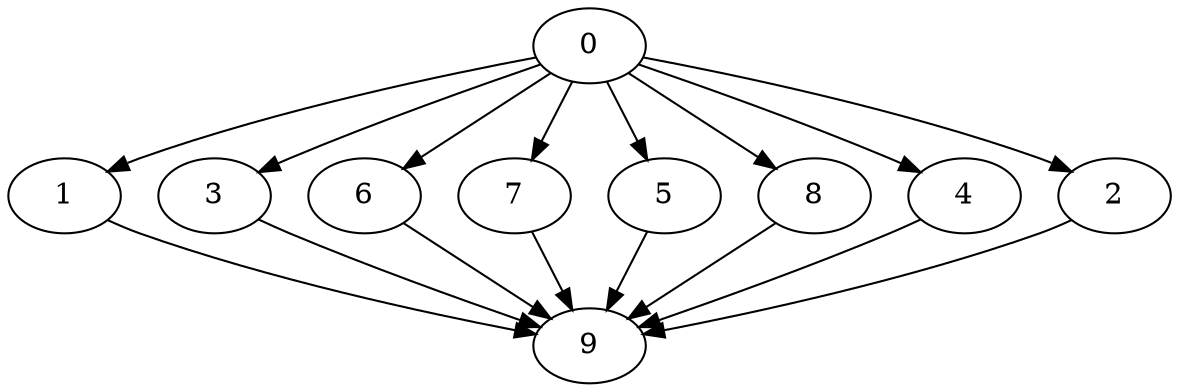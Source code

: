 digraph "Fork_Join_Nodes_10_CCR_1.01_WeightType_Random_GB" {
	graph ["Duplicate states"=0,
		GraphType=F_J,
		"Max states in OPEN"=0,
		Modes="120000ms; topo-ordered tasks, ; Pruning: task equivalence, fixed order ready list, ; F-value: ; Optimisation: best schedule length (\
SL) optimisation on equal, ",
		NumberOfTasks=10,
		"Pruned using list schedule length"=5706,
		"States removed from OPEN"=0,
		TargetSystem="Homogeneous-16",
		"Time to schedule (ms)"=187,
		"Total idle time"=134,
		"Total schedule length"=44,
		"Total sequential time"=94,
		"Total states created"=7170
	];
	0	["Finish time"=12,
		Processor=0,
		"Start time"=0,
		Weight=12];
	1	["Finish time"=25,
		Processor=0,
		"Start time"=12,
		Weight=13];
	0 -> 1	[Weight=6];
	3	["Finish time"=31,
		Processor=1,
		"Start time"=18,
		Weight=13];
	0 -> 3	[Weight=6];
	6	["Finish time"=30,
		Processor=2,
		"Start time"=21,
		Weight=9];
	0 -> 6	[Weight=9];
	7	["Finish time"=25,
		Processor=3,
		"Start time"=16,
		Weight=9];
	0 -> 7	[Weight=4];
	5	["Finish time"=28,
		Processor=4,
		"Start time"=19,
		Weight=9];
	0 -> 5	[Weight=7];
	8	["Finish time"=31,
		Processor=5,
		"Start time"=22,
		Weight=9];
	0 -> 8	[Weight=10];
	4	["Finish time"=21,
		Processor=6,
		"Start time"=14,
		Weight=7];
	0 -> 4	[Weight=2];
	2	["Finish time"=24,
		Processor=7,
		"Start time"=18,
		Weight=6];
	0 -> 2	[Weight=6];
	9	["Finish time"=44,
		Processor=1,
		"Start time"=37,
		Weight=7];
	1 -> 9	[Weight=7];
	3 -> 9	[Weight=7];
	6 -> 9	[Weight=7];
	7 -> 9	[Weight=7];
	5 -> 9	[Weight=6];
	8 -> 9	[Weight=4];
	4 -> 9	[Weight=4];
	2 -> 9	[Weight=3];
}
